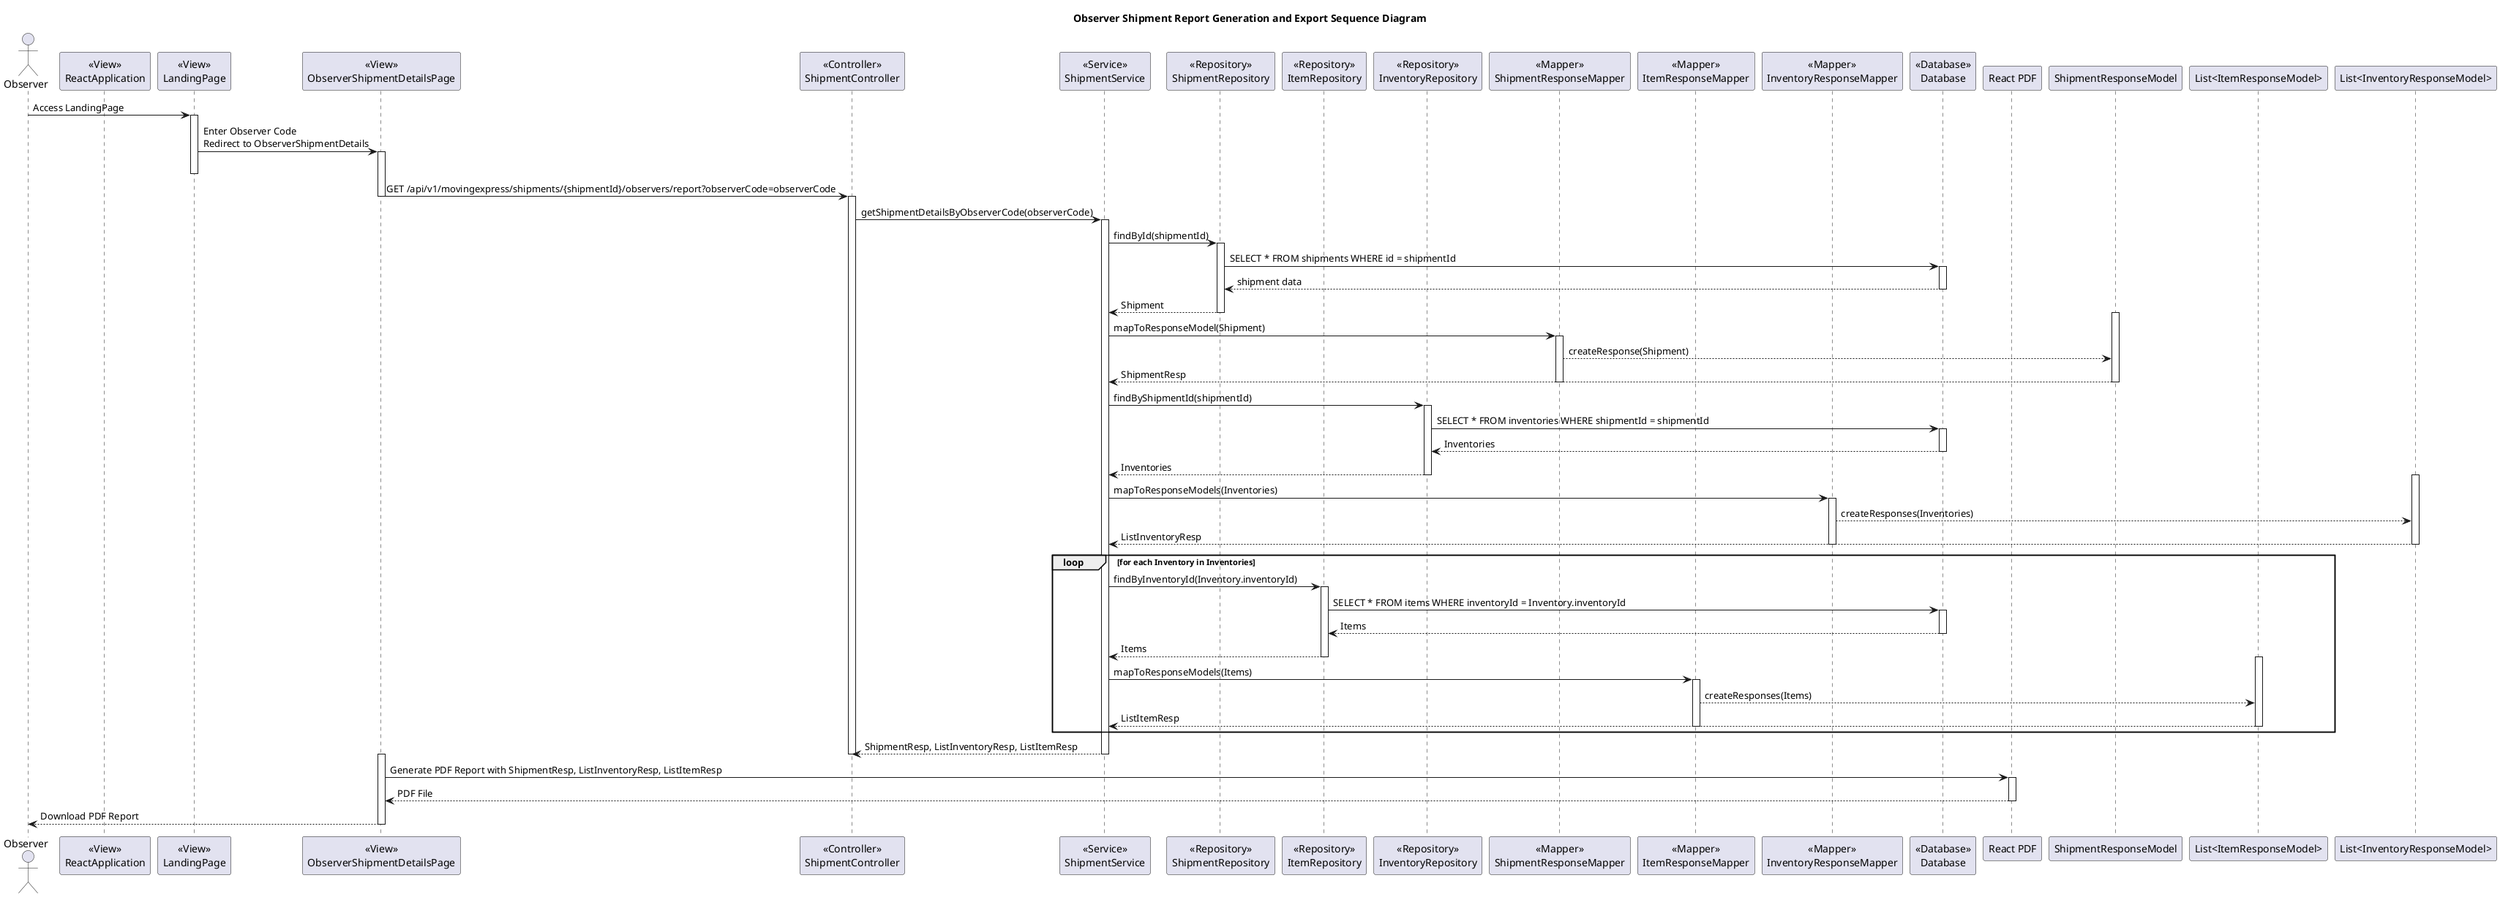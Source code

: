 @startuml
title Observer Shipment Report Generation and Export Sequence Diagram

actor Observer

participant ReactApplication as "<<View>>\nReactApplication"
participant LandingPage as "<<View>>\nLandingPage"
participant ObserverShipmentDetailsPage as "<<View>>\nObserverShipmentDetailsPage"
participant ShipmentController as "<<Controller>>\nShipmentController"
participant ShipmentService as "<<Service>>\nShipmentService"
participant ShipmentRepository as "<<Repository>>\nShipmentRepository"
participant ItemRepository as "<<Repository>>\nItemRepository"
participant InventoryRepository as "<<Repository>>\nInventoryRepository"
participant ShipmentResponseMapper as "<<Mapper>>\nShipmentResponseMapper"
participant ItemResponseMapper as "<<Mapper>>\nItemResponseMapper"
participant InventoryResponseMapper as "<<Mapper>>\nInventoryResponseMapper"
participant Database as "<<Database>>\nDatabase"
participant "React PDF" as ReactPDF

' Response Models and their Activation
participant "ShipmentResponseModel" as ShipmentResp
participant "List<ItemResponseModel>" as ListItemResp
participant "List<InventoryResponseModel>" as ListInventoryResp

Observer -> LandingPage : Access LandingPage
activate LandingPage

LandingPage -> ObserverShipmentDetailsPage : Enter Observer Code\nRedirect to ObserverShipmentDetails
activate ObserverShipmentDetailsPage
deactivate LandingPage

ObserverShipmentDetailsPage -> ShipmentController : GET /api/v1/movingexpress/shipments/{shipmentId}/observers/report?observerCode=observerCode
deactivate ObserverShipmentDetailsPage
activate ShipmentController

ShipmentController -> ShipmentService : getShipmentDetailsByObserverCode(observerCode)
activate ShipmentService

ShipmentService -> ShipmentRepository : findById(shipmentId)
activate ShipmentRepository
ShipmentRepository -> Database : SELECT * FROM shipments WHERE id = shipmentId
activate Database
Database --> ShipmentRepository : shipment data
deactivate Database
ShipmentRepository --> ShipmentService : Shipment
deactivate ShipmentRepository

activate ShipmentResp
ShipmentService -> ShipmentResponseMapper : mapToResponseModel(Shipment)
activate ShipmentResponseMapper
ShipmentResponseMapper --> ShipmentResp : createResponse(Shipment)
ShipmentResp --> ShipmentService : ShipmentResp
deactivate ShipmentResponseMapper
deactivate ShipmentResp

ShipmentService -> InventoryRepository : findByShipmentId(shipmentId)
activate InventoryRepository
InventoryRepository -> Database : SELECT * FROM inventories WHERE shipmentId = shipmentId
activate Database
Database --> InventoryRepository : Inventories
deactivate Database
InventoryRepository --> ShipmentService : Inventories
deactivate InventoryRepository

activate ListInventoryResp
ShipmentService -> InventoryResponseMapper : mapToResponseModels(Inventories)
activate InventoryResponseMapper
InventoryResponseMapper --> ListInventoryResp : createResponses(Inventories)
ListInventoryResp --> ShipmentService : ListInventoryResp
deactivate InventoryResponseMapper
deactivate ListInventoryResp

loop for each Inventory in Inventories
    ShipmentService -> ItemRepository : findByInventoryId(Inventory.inventoryId)
    activate ItemRepository
    ItemRepository -> Database : SELECT * FROM items WHERE inventoryId = Inventory.inventoryId
    activate Database
    Database --> ItemRepository : Items
    deactivate Database
    ItemRepository --> ShipmentService : Items
    deactivate ItemRepository

    activate ListItemResp
    ShipmentService -> ItemResponseMapper : mapToResponseModels(Items)
    activate ItemResponseMapper
    ItemResponseMapper --> ListItemResp : createResponses(Items)
    ListItemResp --> ShipmentService : ListItemResp
    deactivate ItemResponseMapper
    deactivate ListItemResp
end

ShipmentService --> ShipmentController : ShipmentResp, ListInventoryResp, ListItemResp
deactivate ShipmentService
deactivate ShipmentController

activate ObserverShipmentDetailsPage
ObserverShipmentDetailsPage -> ReactPDF : Generate PDF Report with ShipmentResp, ListInventoryResp, ListItemResp
activate ReactPDF
ReactPDF --> ObserverShipmentDetailsPage : PDF File
deactivate ReactPDF

ObserverShipmentDetailsPage --> Observer : Download PDF Report
deactivate ObserverShipmentDetailsPage

@enduml

